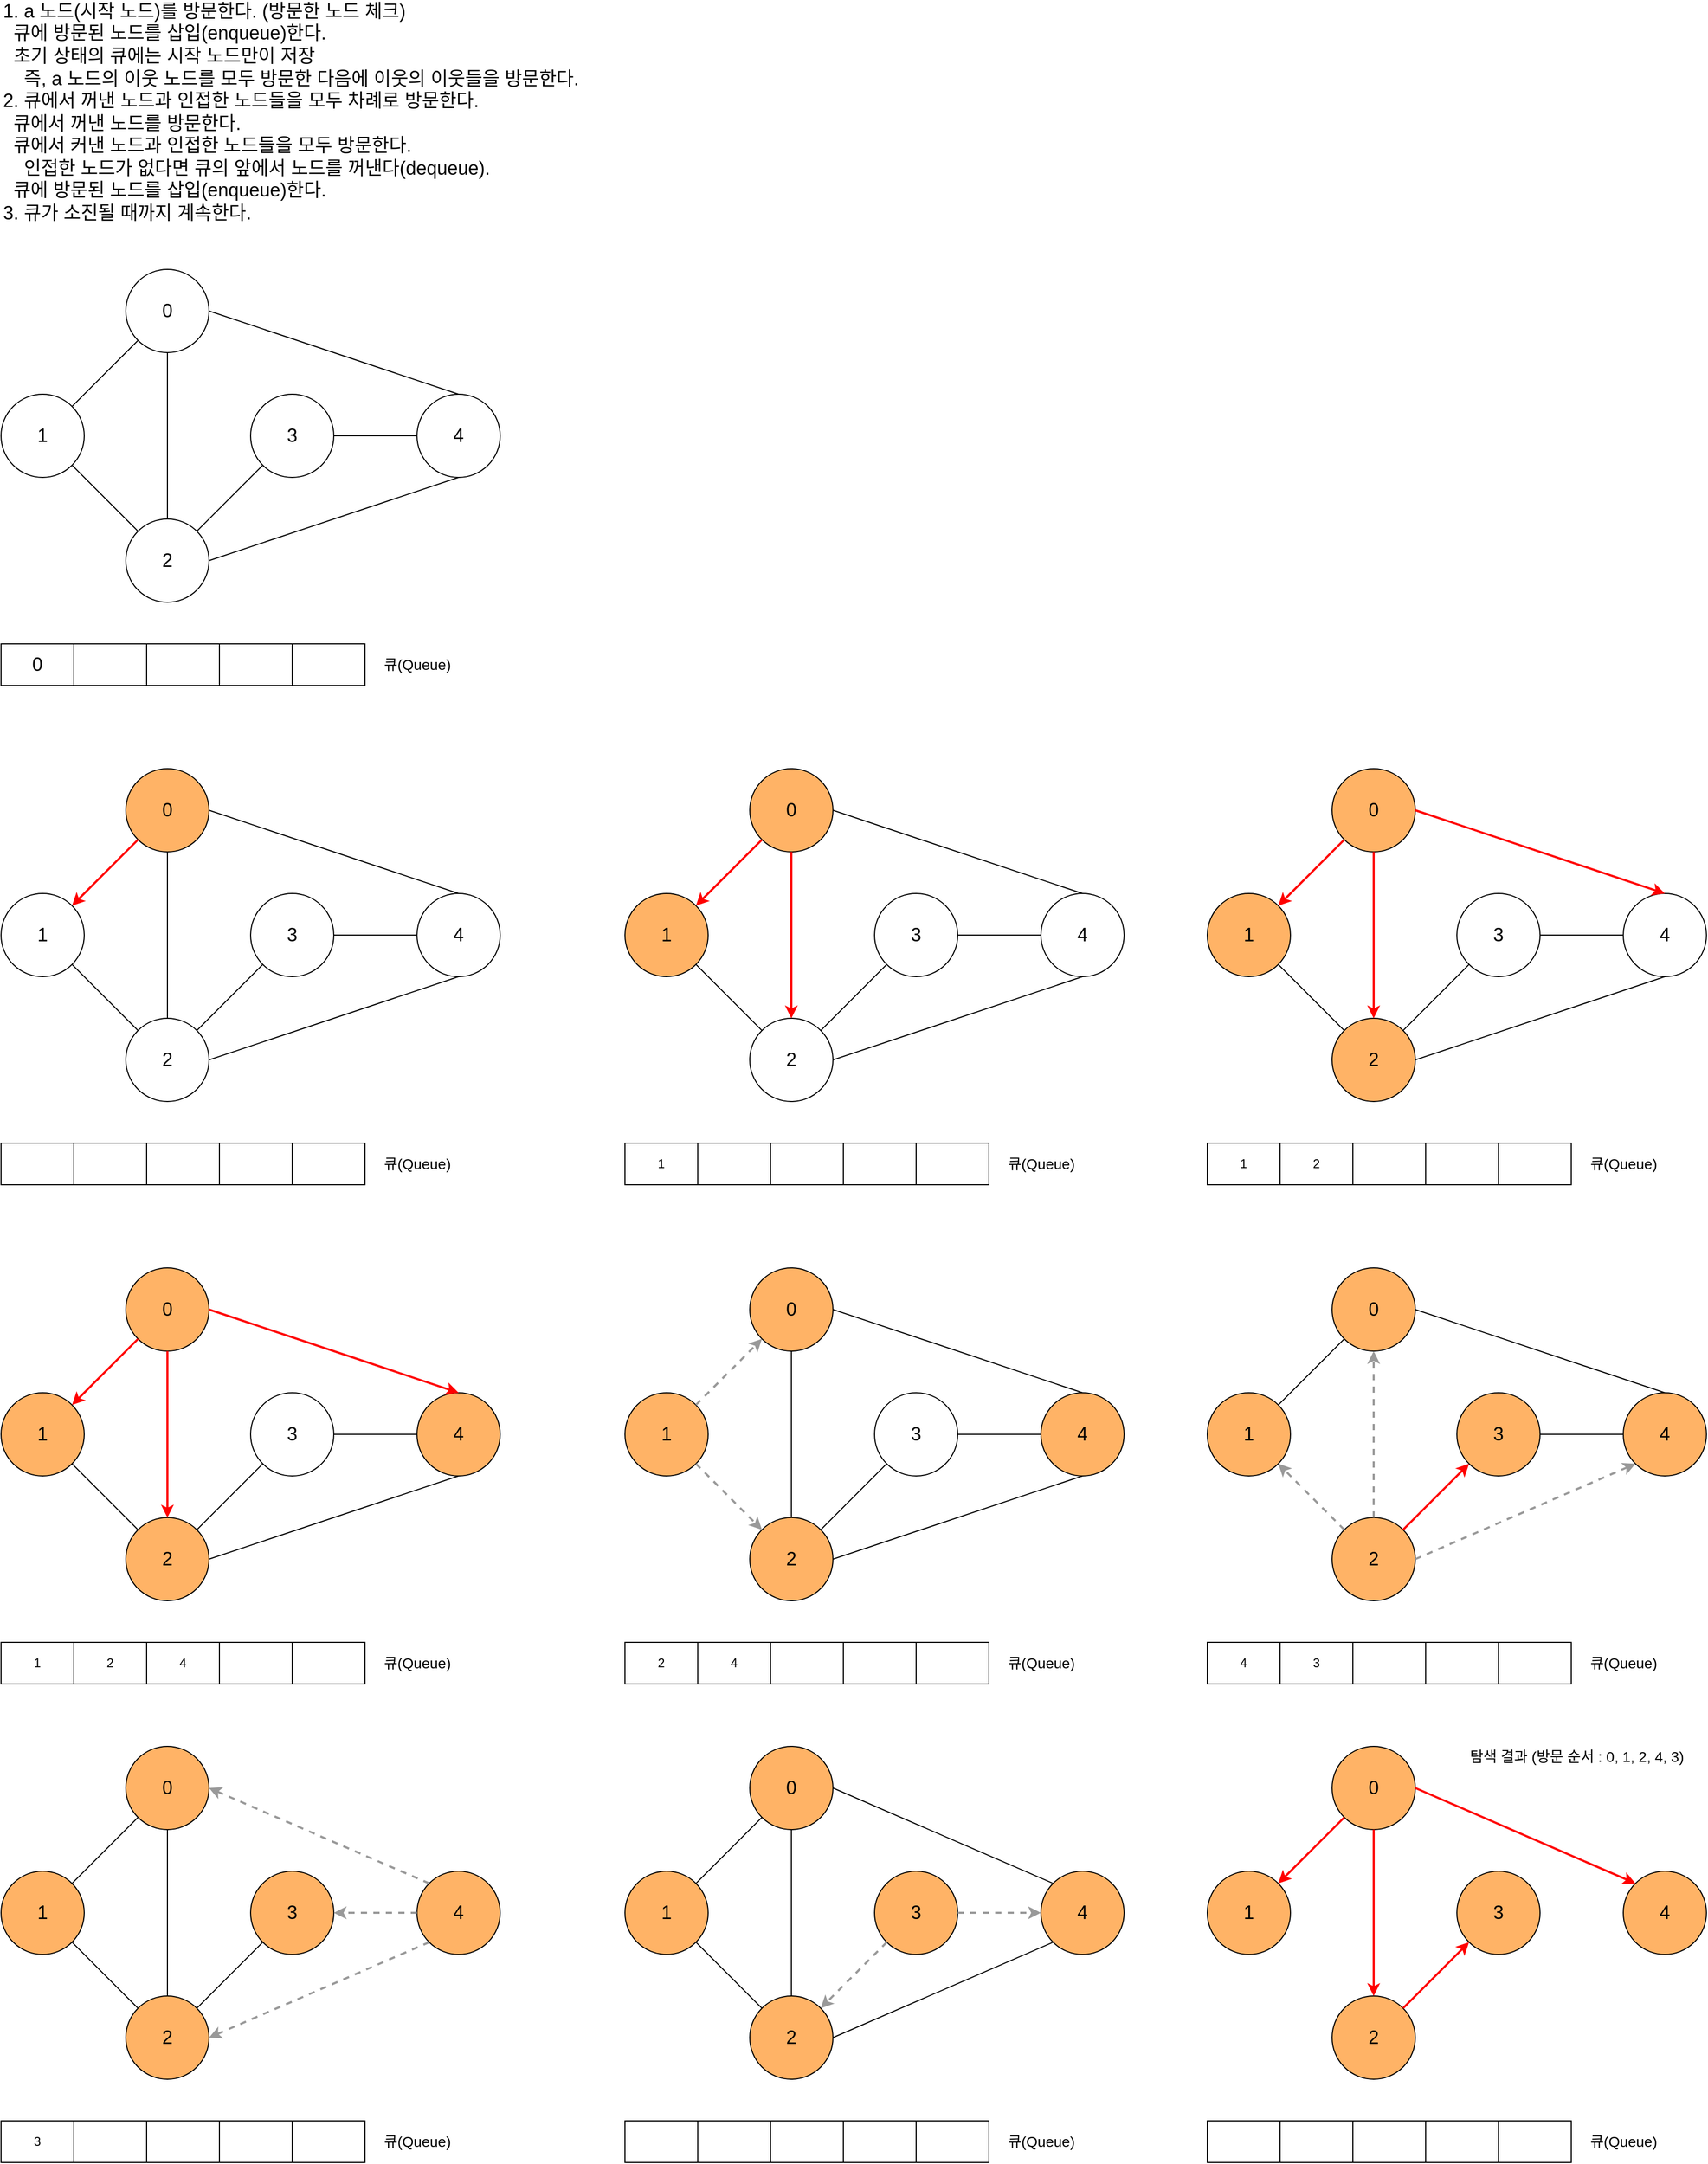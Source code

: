 <mxfile version="14.4.3" type="device"><diagram id="2rQoj_M6a8H4B2dlfiXq" name="페이지-1"><mxGraphModel dx="1422" dy="822" grid="1" gridSize="10" guides="1" tooltips="1" connect="1" arrows="1" fold="1" page="1" pageScale="1" pageWidth="827" pageHeight="1169" math="0" shadow="0"><root><mxCell id="0"/><mxCell id="1" parent="0"/><mxCell id="DdPVG7csY6r8B98PHCI--2" value="&lt;font style=&quot;font-size: 18px&quot;&gt;0&lt;/font&gt;" style="ellipse;whiteSpace=wrap;html=1;aspect=fixed;" parent="1" vertex="1"><mxGeometry x="160" y="300" width="80" height="80" as="geometry"/></mxCell><mxCell id="DdPVG7csY6r8B98PHCI--3" value="&lt;font style=&quot;font-size: 18px&quot;&gt;1&lt;/font&gt;" style="ellipse;whiteSpace=wrap;html=1;aspect=fixed;" parent="1" vertex="1"><mxGeometry x="40" y="420" width="80" height="80" as="geometry"/></mxCell><mxCell id="DdPVG7csY6r8B98PHCI--4" value="&lt;font style=&quot;font-size: 18px&quot;&gt;3&lt;/font&gt;" style="ellipse;whiteSpace=wrap;html=1;aspect=fixed;" parent="1" vertex="1"><mxGeometry x="280" y="420" width="80" height="80" as="geometry"/></mxCell><mxCell id="DdPVG7csY6r8B98PHCI--5" value="&lt;font style=&quot;font-size: 18px&quot;&gt;4&lt;/font&gt;" style="ellipse;whiteSpace=wrap;html=1;aspect=fixed;" parent="1" vertex="1"><mxGeometry x="440" y="420" width="80" height="80" as="geometry"/></mxCell><mxCell id="DdPVG7csY6r8B98PHCI--6" value="&lt;font style=&quot;font-size: 18px&quot;&gt;2&lt;/font&gt;" style="ellipse;whiteSpace=wrap;html=1;aspect=fixed;" parent="1" vertex="1"><mxGeometry x="160" y="540" width="80" height="80" as="geometry"/></mxCell><mxCell id="DdPVG7csY6r8B98PHCI--7" value="" style="endArrow=none;html=1;entryX=0.5;entryY=1;entryDx=0;entryDy=0;" parent="1" source="DdPVG7csY6r8B98PHCI--6" target="DdPVG7csY6r8B98PHCI--2" edge="1"><mxGeometry width="50" height="50" relative="1" as="geometry"><mxPoint x="370" y="640" as="sourcePoint"/><mxPoint x="420" y="590" as="targetPoint"/></mxGeometry></mxCell><mxCell id="DdPVG7csY6r8B98PHCI--8" value="" style="endArrow=none;html=1;entryX=0;entryY=1;entryDx=0;entryDy=0;exitX=1;exitY=0;exitDx=0;exitDy=0;" parent="1" source="DdPVG7csY6r8B98PHCI--3" target="DdPVG7csY6r8B98PHCI--2" edge="1"><mxGeometry width="50" height="50" relative="1" as="geometry"><mxPoint x="210" y="630" as="sourcePoint"/><mxPoint x="210" y="390" as="targetPoint"/></mxGeometry></mxCell><mxCell id="DdPVG7csY6r8B98PHCI--9" value="" style="endArrow=none;html=1;entryX=0;entryY=0;entryDx=0;entryDy=0;exitX=1;exitY=1;exitDx=0;exitDy=0;" parent="1" source="DdPVG7csY6r8B98PHCI--3" target="DdPVG7csY6r8B98PHCI--6" edge="1"><mxGeometry width="50" height="50" relative="1" as="geometry"><mxPoint x="118.284" y="481.716" as="sourcePoint"/><mxPoint x="181.716" y="378.284" as="targetPoint"/></mxGeometry></mxCell><mxCell id="DdPVG7csY6r8B98PHCI--10" value="" style="endArrow=none;html=1;entryX=0;entryY=1;entryDx=0;entryDy=0;exitX=1;exitY=0;exitDx=0;exitDy=0;" parent="1" source="DdPVG7csY6r8B98PHCI--6" target="DdPVG7csY6r8B98PHCI--4" edge="1"><mxGeometry width="50" height="50" relative="1" as="geometry"><mxPoint x="118.284" y="538.284" as="sourcePoint"/><mxPoint x="181.716" y="641.716" as="targetPoint"/></mxGeometry></mxCell><mxCell id="DdPVG7csY6r8B98PHCI--11" value="" style="endArrow=none;html=1;entryX=0.5;entryY=1;entryDx=0;entryDy=0;exitX=1;exitY=0.5;exitDx=0;exitDy=0;" parent="1" source="DdPVG7csY6r8B98PHCI--6" target="DdPVG7csY6r8B98PHCI--5" edge="1"><mxGeometry width="50" height="50" relative="1" as="geometry"><mxPoint x="238.284" y="641.716" as="sourcePoint"/><mxPoint x="301.716" y="538.284" as="targetPoint"/></mxGeometry></mxCell><mxCell id="DdPVG7csY6r8B98PHCI--12" value="" style="endArrow=none;html=1;entryX=0.5;entryY=0;entryDx=0;entryDy=0;exitX=1;exitY=0.5;exitDx=0;exitDy=0;" parent="1" source="DdPVG7csY6r8B98PHCI--2" target="DdPVG7csY6r8B98PHCI--5" edge="1"><mxGeometry width="50" height="50" relative="1" as="geometry"><mxPoint x="250" y="670" as="sourcePoint"/><mxPoint x="490" y="550" as="targetPoint"/></mxGeometry></mxCell><mxCell id="DdPVG7csY6r8B98PHCI--13" value="" style="endArrow=none;html=1;entryX=0;entryY=0.5;entryDx=0;entryDy=0;exitX=1;exitY=0.5;exitDx=0;exitDy=0;" parent="1" source="DdPVG7csY6r8B98PHCI--4" target="DdPVG7csY6r8B98PHCI--5" edge="1"><mxGeometry width="50" height="50" relative="1" as="geometry"><mxPoint x="250" y="350" as="sourcePoint"/><mxPoint x="490" y="470" as="targetPoint"/></mxGeometry></mxCell><mxCell id="DdPVG7csY6r8B98PHCI--14" value="&lt;font style=&quot;font-size: 18px&quot;&gt;0&lt;/font&gt;" style="rounded=0;whiteSpace=wrap;html=1;" parent="1" vertex="1"><mxGeometry x="40" y="660" width="70" height="40" as="geometry"/></mxCell><mxCell id="DdPVG7csY6r8B98PHCI--15" value="" style="rounded=0;whiteSpace=wrap;html=1;" parent="1" vertex="1"><mxGeometry x="110" y="660" width="70" height="40" as="geometry"/></mxCell><mxCell id="DdPVG7csY6r8B98PHCI--16" value="" style="rounded=0;whiteSpace=wrap;html=1;" parent="1" vertex="1"><mxGeometry x="180" y="660" width="70" height="40" as="geometry"/></mxCell><mxCell id="DdPVG7csY6r8B98PHCI--17" value="" style="rounded=0;whiteSpace=wrap;html=1;" parent="1" vertex="1"><mxGeometry x="250" y="660" width="70" height="40" as="geometry"/></mxCell><mxCell id="DdPVG7csY6r8B98PHCI--18" value="" style="rounded=0;whiteSpace=wrap;html=1;" parent="1" vertex="1"><mxGeometry x="320" y="660" width="70" height="40" as="geometry"/></mxCell><mxCell id="DdPVG7csY6r8B98PHCI--19" value="&lt;font style=&quot;font-size: 14px&quot;&gt;큐(Queue)&lt;/font&gt;" style="text;html=1;align=center;verticalAlign=middle;resizable=0;points=[];autosize=1;" parent="1" vertex="1"><mxGeometry x="400" y="670" width="80" height="20" as="geometry"/></mxCell><mxCell id="DdPVG7csY6r8B98PHCI--20" value="&lt;font style=&quot;font-size: 18px&quot;&gt;0&lt;/font&gt;" style="ellipse;whiteSpace=wrap;html=1;aspect=fixed;fillColor=#FFB366;" parent="1" vertex="1"><mxGeometry x="160" y="780" width="80" height="80" as="geometry"/></mxCell><mxCell id="DdPVG7csY6r8B98PHCI--21" value="&lt;font style=&quot;font-size: 18px&quot;&gt;1&lt;/font&gt;" style="ellipse;whiteSpace=wrap;html=1;aspect=fixed;" parent="1" vertex="1"><mxGeometry x="40" y="900" width="80" height="80" as="geometry"/></mxCell><mxCell id="DdPVG7csY6r8B98PHCI--22" value="&lt;font style=&quot;font-size: 18px&quot;&gt;3&lt;/font&gt;" style="ellipse;whiteSpace=wrap;html=1;aspect=fixed;" parent="1" vertex="1"><mxGeometry x="280" y="900" width="80" height="80" as="geometry"/></mxCell><mxCell id="DdPVG7csY6r8B98PHCI--23" value="&lt;font style=&quot;font-size: 18px&quot;&gt;4&lt;/font&gt;" style="ellipse;whiteSpace=wrap;html=1;aspect=fixed;" parent="1" vertex="1"><mxGeometry x="440" y="900" width="80" height="80" as="geometry"/></mxCell><mxCell id="DdPVG7csY6r8B98PHCI--24" value="&lt;font style=&quot;font-size: 18px&quot;&gt;2&lt;/font&gt;" style="ellipse;whiteSpace=wrap;html=1;aspect=fixed;" parent="1" vertex="1"><mxGeometry x="160" y="1020" width="80" height="80" as="geometry"/></mxCell><mxCell id="DdPVG7csY6r8B98PHCI--25" value="" style="endArrow=none;html=1;entryX=0.5;entryY=1;entryDx=0;entryDy=0;" parent="1" source="DdPVG7csY6r8B98PHCI--24" target="DdPVG7csY6r8B98PHCI--20" edge="1"><mxGeometry width="50" height="50" relative="1" as="geometry"><mxPoint x="370" y="1120" as="sourcePoint"/><mxPoint x="420" y="1070" as="targetPoint"/></mxGeometry></mxCell><mxCell id="DdPVG7csY6r8B98PHCI--27" value="" style="endArrow=none;html=1;entryX=0;entryY=0;entryDx=0;entryDy=0;exitX=1;exitY=1;exitDx=0;exitDy=0;" parent="1" source="DdPVG7csY6r8B98PHCI--21" target="DdPVG7csY6r8B98PHCI--24" edge="1"><mxGeometry width="50" height="50" relative="1" as="geometry"><mxPoint x="118.284" y="961.716" as="sourcePoint"/><mxPoint x="181.716" y="858.284" as="targetPoint"/></mxGeometry></mxCell><mxCell id="DdPVG7csY6r8B98PHCI--28" value="" style="endArrow=none;html=1;entryX=0;entryY=1;entryDx=0;entryDy=0;exitX=1;exitY=0;exitDx=0;exitDy=0;" parent="1" source="DdPVG7csY6r8B98PHCI--24" target="DdPVG7csY6r8B98PHCI--22" edge="1"><mxGeometry width="50" height="50" relative="1" as="geometry"><mxPoint x="118.284" y="1018.284" as="sourcePoint"/><mxPoint x="181.716" y="1121.716" as="targetPoint"/></mxGeometry></mxCell><mxCell id="DdPVG7csY6r8B98PHCI--29" value="" style="endArrow=none;html=1;entryX=0.5;entryY=1;entryDx=0;entryDy=0;exitX=1;exitY=0.5;exitDx=0;exitDy=0;" parent="1" source="DdPVG7csY6r8B98PHCI--24" target="DdPVG7csY6r8B98PHCI--23" edge="1"><mxGeometry width="50" height="50" relative="1" as="geometry"><mxPoint x="238.284" y="1121.716" as="sourcePoint"/><mxPoint x="301.716" y="1018.284" as="targetPoint"/></mxGeometry></mxCell><mxCell id="DdPVG7csY6r8B98PHCI--30" value="" style="endArrow=none;html=1;entryX=0.5;entryY=0;entryDx=0;entryDy=0;exitX=1;exitY=0.5;exitDx=0;exitDy=0;" parent="1" source="DdPVG7csY6r8B98PHCI--20" target="DdPVG7csY6r8B98PHCI--23" edge="1"><mxGeometry width="50" height="50" relative="1" as="geometry"><mxPoint x="250" y="1150" as="sourcePoint"/><mxPoint x="490" y="1030" as="targetPoint"/></mxGeometry></mxCell><mxCell id="DdPVG7csY6r8B98PHCI--31" value="" style="endArrow=none;html=1;entryX=0;entryY=0.5;entryDx=0;entryDy=0;exitX=1;exitY=0.5;exitDx=0;exitDy=0;" parent="1" source="DdPVG7csY6r8B98PHCI--22" target="DdPVG7csY6r8B98PHCI--23" edge="1"><mxGeometry width="50" height="50" relative="1" as="geometry"><mxPoint x="250" y="830" as="sourcePoint"/><mxPoint x="490" y="950" as="targetPoint"/></mxGeometry></mxCell><mxCell id="DdPVG7csY6r8B98PHCI--32" value="" style="rounded=0;whiteSpace=wrap;html=1;" parent="1" vertex="1"><mxGeometry x="40" y="1140" width="70" height="40" as="geometry"/></mxCell><mxCell id="DdPVG7csY6r8B98PHCI--33" value="" style="rounded=0;whiteSpace=wrap;html=1;" parent="1" vertex="1"><mxGeometry x="110" y="1140" width="70" height="40" as="geometry"/></mxCell><mxCell id="DdPVG7csY6r8B98PHCI--34" value="" style="rounded=0;whiteSpace=wrap;html=1;" parent="1" vertex="1"><mxGeometry x="180" y="1140" width="70" height="40" as="geometry"/></mxCell><mxCell id="DdPVG7csY6r8B98PHCI--35" value="" style="rounded=0;whiteSpace=wrap;html=1;" parent="1" vertex="1"><mxGeometry x="250" y="1140" width="70" height="40" as="geometry"/></mxCell><mxCell id="DdPVG7csY6r8B98PHCI--36" value="" style="rounded=0;whiteSpace=wrap;html=1;" parent="1" vertex="1"><mxGeometry x="320" y="1140" width="70" height="40" as="geometry"/></mxCell><mxCell id="DdPVG7csY6r8B98PHCI--37" value="&lt;font style=&quot;font-size: 14px&quot;&gt;큐(Queue)&lt;/font&gt;" style="text;html=1;align=center;verticalAlign=middle;resizable=0;points=[];autosize=1;" parent="1" vertex="1"><mxGeometry x="400" y="1150" width="80" height="20" as="geometry"/></mxCell><mxCell id="DdPVG7csY6r8B98PHCI--38" value="" style="endArrow=classic;html=1;entryX=1;entryY=0;entryDx=0;entryDy=0;exitX=0;exitY=1;exitDx=0;exitDy=0;strokeColor=#FF0000;jumpSize=6;strokeWidth=2;" parent="1" source="DdPVG7csY6r8B98PHCI--20" target="DdPVG7csY6r8B98PHCI--21" edge="1"><mxGeometry width="50" height="50" relative="1" as="geometry"><mxPoint x="370" y="1020" as="sourcePoint"/><mxPoint x="420" y="970" as="targetPoint"/></mxGeometry></mxCell><mxCell id="DdPVG7csY6r8B98PHCI--39" value="&lt;font style=&quot;font-size: 18px&quot;&gt;0&lt;/font&gt;" style="ellipse;whiteSpace=wrap;html=1;aspect=fixed;fillColor=#FFB366;" parent="1" vertex="1"><mxGeometry x="760" y="780" width="80" height="80" as="geometry"/></mxCell><mxCell id="DdPVG7csY6r8B98PHCI--40" value="&lt;font style=&quot;font-size: 18px&quot;&gt;1&lt;/font&gt;" style="ellipse;whiteSpace=wrap;html=1;aspect=fixed;fillColor=#FFB366;" parent="1" vertex="1"><mxGeometry x="640" y="900" width="80" height="80" as="geometry"/></mxCell><mxCell id="DdPVG7csY6r8B98PHCI--41" value="&lt;font style=&quot;font-size: 18px&quot;&gt;3&lt;/font&gt;" style="ellipse;whiteSpace=wrap;html=1;aspect=fixed;" parent="1" vertex="1"><mxGeometry x="880" y="900" width="80" height="80" as="geometry"/></mxCell><mxCell id="DdPVG7csY6r8B98PHCI--42" value="&lt;font style=&quot;font-size: 18px&quot;&gt;4&lt;/font&gt;" style="ellipse;whiteSpace=wrap;html=1;aspect=fixed;" parent="1" vertex="1"><mxGeometry x="1040" y="900" width="80" height="80" as="geometry"/></mxCell><mxCell id="DdPVG7csY6r8B98PHCI--43" value="&lt;font style=&quot;font-size: 18px&quot;&gt;2&lt;/font&gt;" style="ellipse;whiteSpace=wrap;html=1;aspect=fixed;" parent="1" vertex="1"><mxGeometry x="760" y="1020" width="80" height="80" as="geometry"/></mxCell><mxCell id="DdPVG7csY6r8B98PHCI--45" value="" style="endArrow=none;html=1;entryX=0;entryY=0;entryDx=0;entryDy=0;exitX=1;exitY=1;exitDx=0;exitDy=0;" parent="1" source="DdPVG7csY6r8B98PHCI--40" target="DdPVG7csY6r8B98PHCI--43" edge="1"><mxGeometry width="50" height="50" relative="1" as="geometry"><mxPoint x="718.284" y="961.716" as="sourcePoint"/><mxPoint x="781.716" y="858.284" as="targetPoint"/></mxGeometry></mxCell><mxCell id="DdPVG7csY6r8B98PHCI--46" value="" style="endArrow=none;html=1;entryX=0;entryY=1;entryDx=0;entryDy=0;exitX=1;exitY=0;exitDx=0;exitDy=0;" parent="1" source="DdPVG7csY6r8B98PHCI--43" target="DdPVG7csY6r8B98PHCI--41" edge="1"><mxGeometry width="50" height="50" relative="1" as="geometry"><mxPoint x="718.284" y="1018.284" as="sourcePoint"/><mxPoint x="781.716" y="1121.716" as="targetPoint"/></mxGeometry></mxCell><mxCell id="DdPVG7csY6r8B98PHCI--47" value="" style="endArrow=none;html=1;entryX=0.5;entryY=1;entryDx=0;entryDy=0;exitX=1;exitY=0.5;exitDx=0;exitDy=0;" parent="1" source="DdPVG7csY6r8B98PHCI--43" target="DdPVG7csY6r8B98PHCI--42" edge="1"><mxGeometry width="50" height="50" relative="1" as="geometry"><mxPoint x="838.284" y="1121.716" as="sourcePoint"/><mxPoint x="901.716" y="1018.284" as="targetPoint"/></mxGeometry></mxCell><mxCell id="DdPVG7csY6r8B98PHCI--48" value="" style="endArrow=none;html=1;entryX=0.5;entryY=0;entryDx=0;entryDy=0;exitX=1;exitY=0.5;exitDx=0;exitDy=0;" parent="1" source="DdPVG7csY6r8B98PHCI--39" target="DdPVG7csY6r8B98PHCI--42" edge="1"><mxGeometry width="50" height="50" relative="1" as="geometry"><mxPoint x="850" y="1150" as="sourcePoint"/><mxPoint x="1090" y="1030" as="targetPoint"/></mxGeometry></mxCell><mxCell id="DdPVG7csY6r8B98PHCI--49" value="" style="endArrow=none;html=1;entryX=0;entryY=0.5;entryDx=0;entryDy=0;exitX=1;exitY=0.5;exitDx=0;exitDy=0;" parent="1" source="DdPVG7csY6r8B98PHCI--41" target="DdPVG7csY6r8B98PHCI--42" edge="1"><mxGeometry width="50" height="50" relative="1" as="geometry"><mxPoint x="850" y="830" as="sourcePoint"/><mxPoint x="1090" y="950" as="targetPoint"/></mxGeometry></mxCell><mxCell id="DdPVG7csY6r8B98PHCI--50" value="1" style="rounded=0;whiteSpace=wrap;html=1;" parent="1" vertex="1"><mxGeometry x="640" y="1140" width="70" height="40" as="geometry"/></mxCell><mxCell id="DdPVG7csY6r8B98PHCI--51" value="" style="rounded=0;whiteSpace=wrap;html=1;" parent="1" vertex="1"><mxGeometry x="710" y="1140" width="70" height="40" as="geometry"/></mxCell><mxCell id="DdPVG7csY6r8B98PHCI--52" value="" style="rounded=0;whiteSpace=wrap;html=1;" parent="1" vertex="1"><mxGeometry x="780" y="1140" width="70" height="40" as="geometry"/></mxCell><mxCell id="DdPVG7csY6r8B98PHCI--53" value="" style="rounded=0;whiteSpace=wrap;html=1;" parent="1" vertex="1"><mxGeometry x="850" y="1140" width="70" height="40" as="geometry"/></mxCell><mxCell id="DdPVG7csY6r8B98PHCI--54" value="" style="rounded=0;whiteSpace=wrap;html=1;" parent="1" vertex="1"><mxGeometry x="920" y="1140" width="70" height="40" as="geometry"/></mxCell><mxCell id="DdPVG7csY6r8B98PHCI--55" value="&lt;font style=&quot;font-size: 14px&quot;&gt;큐(Queue)&lt;/font&gt;" style="text;html=1;align=center;verticalAlign=middle;resizable=0;points=[];autosize=1;" parent="1" vertex="1"><mxGeometry x="1000" y="1150" width="80" height="20" as="geometry"/></mxCell><mxCell id="DdPVG7csY6r8B98PHCI--56" value="" style="endArrow=classic;html=1;entryX=1;entryY=0;entryDx=0;entryDy=0;exitX=0;exitY=1;exitDx=0;exitDy=0;strokeColor=#FF0000;jumpSize=6;strokeWidth=2;" parent="1" source="DdPVG7csY6r8B98PHCI--39" target="DdPVG7csY6r8B98PHCI--40" edge="1"><mxGeometry width="50" height="50" relative="1" as="geometry"><mxPoint x="970" y="1020" as="sourcePoint"/><mxPoint x="1020" y="970" as="targetPoint"/></mxGeometry></mxCell><mxCell id="DdPVG7csY6r8B98PHCI--57" value="" style="endArrow=classic;html=1;exitX=0.5;exitY=1;exitDx=0;exitDy=0;strokeColor=#FF0000;jumpSize=6;strokeWidth=2;" parent="1" source="DdPVG7csY6r8B98PHCI--39" target="DdPVG7csY6r8B98PHCI--43" edge="1"><mxGeometry width="50" height="50" relative="1" as="geometry"><mxPoint x="781.716" y="858.284" as="sourcePoint"/><mxPoint x="718.284" y="921.716" as="targetPoint"/></mxGeometry></mxCell><mxCell id="DdPVG7csY6r8B98PHCI--58" value="&lt;font style=&quot;font-size: 18px&quot;&gt;0&lt;/font&gt;" style="ellipse;whiteSpace=wrap;html=1;aspect=fixed;fillColor=#FFB366;" parent="1" vertex="1"><mxGeometry x="1320" y="780" width="80" height="80" as="geometry"/></mxCell><mxCell id="DdPVG7csY6r8B98PHCI--59" value="&lt;font style=&quot;font-size: 18px&quot;&gt;1&lt;/font&gt;" style="ellipse;whiteSpace=wrap;html=1;aspect=fixed;fillColor=#FFB366;" parent="1" vertex="1"><mxGeometry x="1200" y="900" width="80" height="80" as="geometry"/></mxCell><mxCell id="DdPVG7csY6r8B98PHCI--60" value="&lt;font style=&quot;font-size: 18px&quot;&gt;3&lt;/font&gt;" style="ellipse;whiteSpace=wrap;html=1;aspect=fixed;" parent="1" vertex="1"><mxGeometry x="1440" y="900" width="80" height="80" as="geometry"/></mxCell><mxCell id="DdPVG7csY6r8B98PHCI--61" value="&lt;font style=&quot;font-size: 18px&quot;&gt;4&lt;/font&gt;" style="ellipse;whiteSpace=wrap;html=1;aspect=fixed;" parent="1" vertex="1"><mxGeometry x="1600" y="900" width="80" height="80" as="geometry"/></mxCell><mxCell id="DdPVG7csY6r8B98PHCI--62" value="&lt;font style=&quot;font-size: 18px&quot;&gt;2&lt;/font&gt;" style="ellipse;whiteSpace=wrap;html=1;aspect=fixed;fillColor=#FFB366;" parent="1" vertex="1"><mxGeometry x="1320" y="1020" width="80" height="80" as="geometry"/></mxCell><mxCell id="DdPVG7csY6r8B98PHCI--63" value="" style="endArrow=none;html=1;entryX=0;entryY=0;entryDx=0;entryDy=0;exitX=1;exitY=1;exitDx=0;exitDy=0;" parent="1" source="DdPVG7csY6r8B98PHCI--59" target="DdPVG7csY6r8B98PHCI--62" edge="1"><mxGeometry width="50" height="50" relative="1" as="geometry"><mxPoint x="1278.284" y="961.716" as="sourcePoint"/><mxPoint x="1341.716" y="858.284" as="targetPoint"/></mxGeometry></mxCell><mxCell id="DdPVG7csY6r8B98PHCI--64" value="" style="endArrow=none;html=1;entryX=0;entryY=1;entryDx=0;entryDy=0;exitX=1;exitY=0;exitDx=0;exitDy=0;" parent="1" source="DdPVG7csY6r8B98PHCI--62" target="DdPVG7csY6r8B98PHCI--60" edge="1"><mxGeometry width="50" height="50" relative="1" as="geometry"><mxPoint x="1278.284" y="1018.284" as="sourcePoint"/><mxPoint x="1341.716" y="1121.716" as="targetPoint"/></mxGeometry></mxCell><mxCell id="DdPVG7csY6r8B98PHCI--65" value="" style="endArrow=none;html=1;entryX=0.5;entryY=1;entryDx=0;entryDy=0;exitX=1;exitY=0.5;exitDx=0;exitDy=0;" parent="1" source="DdPVG7csY6r8B98PHCI--62" target="DdPVG7csY6r8B98PHCI--61" edge="1"><mxGeometry width="50" height="50" relative="1" as="geometry"><mxPoint x="1398.284" y="1121.716" as="sourcePoint"/><mxPoint x="1461.716" y="1018.284" as="targetPoint"/></mxGeometry></mxCell><mxCell id="DdPVG7csY6r8B98PHCI--67" value="" style="endArrow=none;html=1;entryX=0;entryY=0.5;entryDx=0;entryDy=0;exitX=1;exitY=0.5;exitDx=0;exitDy=0;" parent="1" source="DdPVG7csY6r8B98PHCI--60" target="DdPVG7csY6r8B98PHCI--61" edge="1"><mxGeometry width="50" height="50" relative="1" as="geometry"><mxPoint x="1410" y="830" as="sourcePoint"/><mxPoint x="1650" y="950" as="targetPoint"/></mxGeometry></mxCell><mxCell id="DdPVG7csY6r8B98PHCI--68" value="1" style="rounded=0;whiteSpace=wrap;html=1;" parent="1" vertex="1"><mxGeometry x="1200" y="1140" width="70" height="40" as="geometry"/></mxCell><mxCell id="DdPVG7csY6r8B98PHCI--69" value="2" style="rounded=0;whiteSpace=wrap;html=1;" parent="1" vertex="1"><mxGeometry x="1270" y="1140" width="70" height="40" as="geometry"/></mxCell><mxCell id="DdPVG7csY6r8B98PHCI--70" value="" style="rounded=0;whiteSpace=wrap;html=1;" parent="1" vertex="1"><mxGeometry x="1340" y="1140" width="70" height="40" as="geometry"/></mxCell><mxCell id="DdPVG7csY6r8B98PHCI--71" value="" style="rounded=0;whiteSpace=wrap;html=1;" parent="1" vertex="1"><mxGeometry x="1410" y="1140" width="70" height="40" as="geometry"/></mxCell><mxCell id="DdPVG7csY6r8B98PHCI--72" value="" style="rounded=0;whiteSpace=wrap;html=1;" parent="1" vertex="1"><mxGeometry x="1480" y="1140" width="70" height="40" as="geometry"/></mxCell><mxCell id="DdPVG7csY6r8B98PHCI--73" value="&lt;font style=&quot;font-size: 14px&quot;&gt;큐(Queue)&lt;/font&gt;" style="text;html=1;align=center;verticalAlign=middle;resizable=0;points=[];autosize=1;" parent="1" vertex="1"><mxGeometry x="1560" y="1150" width="80" height="20" as="geometry"/></mxCell><mxCell id="DdPVG7csY6r8B98PHCI--74" value="" style="endArrow=classic;html=1;entryX=1;entryY=0;entryDx=0;entryDy=0;exitX=0;exitY=1;exitDx=0;exitDy=0;strokeColor=#FF0000;jumpSize=6;strokeWidth=2;" parent="1" source="DdPVG7csY6r8B98PHCI--58" target="DdPVG7csY6r8B98PHCI--59" edge="1"><mxGeometry width="50" height="50" relative="1" as="geometry"><mxPoint x="1530" y="1020" as="sourcePoint"/><mxPoint x="1580" y="970" as="targetPoint"/></mxGeometry></mxCell><mxCell id="DdPVG7csY6r8B98PHCI--75" value="" style="endArrow=classic;html=1;exitX=0.5;exitY=1;exitDx=0;exitDy=0;strokeColor=#FF0000;jumpSize=6;strokeWidth=2;" parent="1" source="DdPVG7csY6r8B98PHCI--58" target="DdPVG7csY6r8B98PHCI--62" edge="1"><mxGeometry width="50" height="50" relative="1" as="geometry"><mxPoint x="1341.716" y="858.284" as="sourcePoint"/><mxPoint x="1278.284" y="921.716" as="targetPoint"/></mxGeometry></mxCell><mxCell id="DdPVG7csY6r8B98PHCI--76" value="" style="endArrow=classic;html=1;exitX=1;exitY=0.5;exitDx=0;exitDy=0;strokeColor=#FF0000;jumpSize=6;strokeWidth=2;entryX=0.5;entryY=0;entryDx=0;entryDy=0;" parent="1" source="DdPVG7csY6r8B98PHCI--58" target="DdPVG7csY6r8B98PHCI--61" edge="1"><mxGeometry width="50" height="50" relative="1" as="geometry"><mxPoint x="1370" y="870" as="sourcePoint"/><mxPoint x="1370" y="1030" as="targetPoint"/></mxGeometry></mxCell><mxCell id="DdPVG7csY6r8B98PHCI--77" value="&lt;font style=&quot;font-size: 18px&quot;&gt;0&lt;/font&gt;" style="ellipse;whiteSpace=wrap;html=1;aspect=fixed;fillColor=#FFB366;" parent="1" vertex="1"><mxGeometry x="160" y="1260" width="80" height="80" as="geometry"/></mxCell><mxCell id="DdPVG7csY6r8B98PHCI--78" value="&lt;font style=&quot;font-size: 18px&quot;&gt;1&lt;/font&gt;" style="ellipse;whiteSpace=wrap;html=1;aspect=fixed;fillColor=#FFB366;" parent="1" vertex="1"><mxGeometry x="40" y="1380" width="80" height="80" as="geometry"/></mxCell><mxCell id="DdPVG7csY6r8B98PHCI--79" value="&lt;font style=&quot;font-size: 18px&quot;&gt;3&lt;/font&gt;" style="ellipse;whiteSpace=wrap;html=1;aspect=fixed;" parent="1" vertex="1"><mxGeometry x="280" y="1380" width="80" height="80" as="geometry"/></mxCell><mxCell id="DdPVG7csY6r8B98PHCI--80" value="&lt;font style=&quot;font-size: 18px&quot;&gt;4&lt;/font&gt;" style="ellipse;whiteSpace=wrap;html=1;aspect=fixed;fillColor=#FFB366;" parent="1" vertex="1"><mxGeometry x="440" y="1380" width="80" height="80" as="geometry"/></mxCell><mxCell id="DdPVG7csY6r8B98PHCI--81" value="&lt;font style=&quot;font-size: 18px&quot;&gt;2&lt;/font&gt;" style="ellipse;whiteSpace=wrap;html=1;aspect=fixed;fillColor=#FFB366;" parent="1" vertex="1"><mxGeometry x="160" y="1500" width="80" height="80" as="geometry"/></mxCell><mxCell id="DdPVG7csY6r8B98PHCI--82" value="" style="endArrow=none;html=1;entryX=0;entryY=0;entryDx=0;entryDy=0;exitX=1;exitY=1;exitDx=0;exitDy=0;" parent="1" source="DdPVG7csY6r8B98PHCI--78" target="DdPVG7csY6r8B98PHCI--81" edge="1"><mxGeometry width="50" height="50" relative="1" as="geometry"><mxPoint x="118.284" y="1441.716" as="sourcePoint"/><mxPoint x="181.716" y="1338.284" as="targetPoint"/></mxGeometry></mxCell><mxCell id="DdPVG7csY6r8B98PHCI--83" value="" style="endArrow=none;html=1;entryX=0;entryY=1;entryDx=0;entryDy=0;exitX=1;exitY=0;exitDx=0;exitDy=0;" parent="1" source="DdPVG7csY6r8B98PHCI--81" target="DdPVG7csY6r8B98PHCI--79" edge="1"><mxGeometry width="50" height="50" relative="1" as="geometry"><mxPoint x="118.284" y="1498.284" as="sourcePoint"/><mxPoint x="181.716" y="1601.716" as="targetPoint"/></mxGeometry></mxCell><mxCell id="DdPVG7csY6r8B98PHCI--84" value="" style="endArrow=none;html=1;entryX=0.5;entryY=1;entryDx=0;entryDy=0;exitX=1;exitY=0.5;exitDx=0;exitDy=0;" parent="1" source="DdPVG7csY6r8B98PHCI--81" target="DdPVG7csY6r8B98PHCI--80" edge="1"><mxGeometry width="50" height="50" relative="1" as="geometry"><mxPoint x="238.284" y="1601.716" as="sourcePoint"/><mxPoint x="301.716" y="1498.284" as="targetPoint"/></mxGeometry></mxCell><mxCell id="DdPVG7csY6r8B98PHCI--85" value="" style="endArrow=none;html=1;entryX=0;entryY=0.5;entryDx=0;entryDy=0;exitX=1;exitY=0.5;exitDx=0;exitDy=0;" parent="1" source="DdPVG7csY6r8B98PHCI--79" target="DdPVG7csY6r8B98PHCI--80" edge="1"><mxGeometry width="50" height="50" relative="1" as="geometry"><mxPoint x="250" y="1310" as="sourcePoint"/><mxPoint x="490" y="1430" as="targetPoint"/></mxGeometry></mxCell><mxCell id="DdPVG7csY6r8B98PHCI--86" value="1" style="rounded=0;whiteSpace=wrap;html=1;" parent="1" vertex="1"><mxGeometry x="40" y="1620" width="70" height="40" as="geometry"/></mxCell><mxCell id="DdPVG7csY6r8B98PHCI--87" value="2" style="rounded=0;whiteSpace=wrap;html=1;" parent="1" vertex="1"><mxGeometry x="110" y="1620" width="70" height="40" as="geometry"/></mxCell><mxCell id="DdPVG7csY6r8B98PHCI--88" value="4" style="rounded=0;whiteSpace=wrap;html=1;" parent="1" vertex="1"><mxGeometry x="180" y="1620" width="70" height="40" as="geometry"/></mxCell><mxCell id="DdPVG7csY6r8B98PHCI--89" value="" style="rounded=0;whiteSpace=wrap;html=1;" parent="1" vertex="1"><mxGeometry x="250" y="1620" width="70" height="40" as="geometry"/></mxCell><mxCell id="DdPVG7csY6r8B98PHCI--90" value="" style="rounded=0;whiteSpace=wrap;html=1;" parent="1" vertex="1"><mxGeometry x="320" y="1620" width="70" height="40" as="geometry"/></mxCell><mxCell id="DdPVG7csY6r8B98PHCI--91" value="&lt;font style=&quot;font-size: 14px&quot;&gt;큐(Queue)&lt;/font&gt;" style="text;html=1;align=center;verticalAlign=middle;resizable=0;points=[];autosize=1;" parent="1" vertex="1"><mxGeometry x="400" y="1630" width="80" height="20" as="geometry"/></mxCell><mxCell id="DdPVG7csY6r8B98PHCI--92" value="" style="endArrow=classic;html=1;entryX=1;entryY=0;entryDx=0;entryDy=0;exitX=0;exitY=1;exitDx=0;exitDy=0;strokeColor=#FF0000;jumpSize=6;strokeWidth=2;" parent="1" source="DdPVG7csY6r8B98PHCI--77" target="DdPVG7csY6r8B98PHCI--78" edge="1"><mxGeometry width="50" height="50" relative="1" as="geometry"><mxPoint x="370" y="1500" as="sourcePoint"/><mxPoint x="420" y="1450" as="targetPoint"/></mxGeometry></mxCell><mxCell id="DdPVG7csY6r8B98PHCI--93" value="" style="endArrow=classic;html=1;exitX=0.5;exitY=1;exitDx=0;exitDy=0;strokeColor=#FF0000;jumpSize=6;strokeWidth=2;" parent="1" source="DdPVG7csY6r8B98PHCI--77" target="DdPVG7csY6r8B98PHCI--81" edge="1"><mxGeometry width="50" height="50" relative="1" as="geometry"><mxPoint x="181.716" y="1338.284" as="sourcePoint"/><mxPoint x="118.284" y="1401.716" as="targetPoint"/></mxGeometry></mxCell><mxCell id="DdPVG7csY6r8B98PHCI--94" value="" style="endArrow=classic;html=1;exitX=1;exitY=0.5;exitDx=0;exitDy=0;strokeColor=#FF0000;jumpSize=6;strokeWidth=2;entryX=0.5;entryY=0;entryDx=0;entryDy=0;" parent="1" source="DdPVG7csY6r8B98PHCI--77" target="DdPVG7csY6r8B98PHCI--80" edge="1"><mxGeometry width="50" height="50" relative="1" as="geometry"><mxPoint x="210" y="1350" as="sourcePoint"/><mxPoint x="210" y="1510" as="targetPoint"/></mxGeometry></mxCell><mxCell id="DdPVG7csY6r8B98PHCI--95" value="&lt;div style=&quot;font-size: 18px&quot;&gt;&lt;font style=&quot;font-size: 18px&quot;&gt;1. a 노드(시작 노드)를 방문한다. (방문한 노드 체크)&lt;/font&gt;&lt;/div&gt;&lt;div style=&quot;font-size: 18px&quot;&gt;&lt;font style=&quot;font-size: 18px&quot;&gt;&amp;nbsp; 큐에 방문된 노드를 삽입(enqueue)한다.&lt;/font&gt;&lt;/div&gt;&lt;div style=&quot;font-size: 18px&quot;&gt;&lt;font style=&quot;font-size: 18px&quot;&gt;&amp;nbsp; 초기 상태의 큐에는 시작 노드만이 저장&lt;/font&gt;&lt;/div&gt;&lt;div style=&quot;font-size: 18px&quot;&gt;&lt;font style=&quot;font-size: 18px&quot;&gt;&amp;nbsp; &amp;nbsp; 즉, a 노드의 이웃 노드를 모두 방문한 다음에 이웃의 이웃들을 방문한다.&lt;/font&gt;&lt;/div&gt;&lt;div style=&quot;font-size: 18px&quot;&gt;&lt;font style=&quot;font-size: 18px&quot;&gt;2. 큐에서 꺼낸 노드과 인접한 노드들을 모두 차례로 방문한다.&lt;/font&gt;&lt;/div&gt;&lt;div style=&quot;font-size: 18px&quot;&gt;&lt;font style=&quot;font-size: 18px&quot;&gt;&amp;nbsp; 큐에서 꺼낸 노드를 방문한다.&lt;/font&gt;&lt;/div&gt;&lt;div style=&quot;font-size: 18px&quot;&gt;&lt;font style=&quot;font-size: 18px&quot;&gt;&amp;nbsp; 큐에서 커낸 노드과 인접한 노드들을 모두 방문한다.&lt;/font&gt;&lt;/div&gt;&lt;div style=&quot;font-size: 18px&quot;&gt;&lt;font style=&quot;font-size: 18px&quot;&gt;&amp;nbsp; &amp;nbsp; 인접한 노드가 없다면 큐의 앞에서 노드를 꺼낸다(dequeue).&lt;/font&gt;&lt;/div&gt;&lt;div style=&quot;font-size: 18px&quot;&gt;&lt;font style=&quot;font-size: 18px&quot;&gt;&amp;nbsp; 큐에 방문된 노드를 삽입(enqueue)한다.&lt;/font&gt;&lt;/div&gt;&lt;div style=&quot;font-size: 18px&quot;&gt;&lt;font style=&quot;font-size: 18px&quot;&gt;3. 큐가 소진될 때까지 계속한다.&lt;/font&gt;&lt;/div&gt;&lt;div style=&quot;font-size: 18px&quot;&gt;&lt;br&gt;&lt;/div&gt;" style="text;html=1;align=left;verticalAlign=middle;resizable=0;points=[];autosize=1;" parent="1" vertex="1"><mxGeometry x="40" y="80" width="610" height="160" as="geometry"/></mxCell><mxCell id="DdPVG7csY6r8B98PHCI--114" value="&lt;font style=&quot;font-size: 18px&quot;&gt;0&lt;/font&gt;" style="ellipse;whiteSpace=wrap;html=1;aspect=fixed;fillColor=#FFB366;" parent="1" vertex="1"><mxGeometry x="760" y="1260" width="80" height="80" as="geometry"/></mxCell><mxCell id="DdPVG7csY6r8B98PHCI--115" value="&lt;font style=&quot;font-size: 18px&quot;&gt;1&lt;/font&gt;" style="ellipse;whiteSpace=wrap;html=1;aspect=fixed;fillColor=#FFB366;" parent="1" vertex="1"><mxGeometry x="640" y="1380" width="80" height="80" as="geometry"/></mxCell><mxCell id="DdPVG7csY6r8B98PHCI--116" value="&lt;font style=&quot;font-size: 18px&quot;&gt;3&lt;/font&gt;" style="ellipse;whiteSpace=wrap;html=1;aspect=fixed;" parent="1" vertex="1"><mxGeometry x="880" y="1380" width="80" height="80" as="geometry"/></mxCell><mxCell id="DdPVG7csY6r8B98PHCI--117" value="&lt;font style=&quot;font-size: 18px&quot;&gt;4&lt;/font&gt;" style="ellipse;whiteSpace=wrap;html=1;aspect=fixed;fillColor=#FFB366;" parent="1" vertex="1"><mxGeometry x="1040" y="1380" width="80" height="80" as="geometry"/></mxCell><mxCell id="DdPVG7csY6r8B98PHCI--118" value="&lt;font style=&quot;font-size: 18px&quot;&gt;2&lt;/font&gt;" style="ellipse;whiteSpace=wrap;html=1;aspect=fixed;fillColor=#FFB366;" parent="1" vertex="1"><mxGeometry x="760" y="1500" width="80" height="80" as="geometry"/></mxCell><mxCell id="DdPVG7csY6r8B98PHCI--119" value="" style="endArrow=none;html=1;entryX=0.5;entryY=1;entryDx=0;entryDy=0;" parent="1" source="DdPVG7csY6r8B98PHCI--118" target="DdPVG7csY6r8B98PHCI--114" edge="1"><mxGeometry width="50" height="50" relative="1" as="geometry"><mxPoint x="970" y="1600" as="sourcePoint"/><mxPoint x="1020" y="1550" as="targetPoint"/></mxGeometry></mxCell><mxCell id="DdPVG7csY6r8B98PHCI--122" value="" style="endArrow=none;html=1;entryX=0;entryY=1;entryDx=0;entryDy=0;exitX=1;exitY=0;exitDx=0;exitDy=0;" parent="1" source="DdPVG7csY6r8B98PHCI--118" target="DdPVG7csY6r8B98PHCI--116" edge="1"><mxGeometry width="50" height="50" relative="1" as="geometry"><mxPoint x="718.284" y="1498.284" as="sourcePoint"/><mxPoint x="781.716" y="1601.716" as="targetPoint"/></mxGeometry></mxCell><mxCell id="DdPVG7csY6r8B98PHCI--123" value="" style="endArrow=none;html=1;entryX=0.5;entryY=1;entryDx=0;entryDy=0;exitX=1;exitY=0.5;exitDx=0;exitDy=0;" parent="1" source="DdPVG7csY6r8B98PHCI--118" target="DdPVG7csY6r8B98PHCI--117" edge="1"><mxGeometry width="50" height="50" relative="1" as="geometry"><mxPoint x="838.284" y="1601.716" as="sourcePoint"/><mxPoint x="901.716" y="1498.284" as="targetPoint"/></mxGeometry></mxCell><mxCell id="DdPVG7csY6r8B98PHCI--124" value="" style="endArrow=none;html=1;entryX=0.5;entryY=0;entryDx=0;entryDy=0;exitX=1;exitY=0.5;exitDx=0;exitDy=0;" parent="1" source="DdPVG7csY6r8B98PHCI--114" target="DdPVG7csY6r8B98PHCI--117" edge="1"><mxGeometry width="50" height="50" relative="1" as="geometry"><mxPoint x="850" y="1630" as="sourcePoint"/><mxPoint x="1090" y="1510" as="targetPoint"/></mxGeometry></mxCell><mxCell id="DdPVG7csY6r8B98PHCI--125" value="" style="endArrow=none;html=1;entryX=0;entryY=0.5;entryDx=0;entryDy=0;exitX=1;exitY=0.5;exitDx=0;exitDy=0;" parent="1" source="DdPVG7csY6r8B98PHCI--116" target="DdPVG7csY6r8B98PHCI--117" edge="1"><mxGeometry width="50" height="50" relative="1" as="geometry"><mxPoint x="850" y="1310" as="sourcePoint"/><mxPoint x="1090" y="1430" as="targetPoint"/></mxGeometry></mxCell><mxCell id="DdPVG7csY6r8B98PHCI--126" value="&lt;font style=&quot;font-size: 12px&quot;&gt;2&lt;/font&gt;" style="rounded=0;whiteSpace=wrap;html=1;" parent="1" vertex="1"><mxGeometry x="640" y="1620" width="70" height="40" as="geometry"/></mxCell><mxCell id="DdPVG7csY6r8B98PHCI--127" value="&lt;font style=&quot;font-size: 12px&quot;&gt;4&lt;/font&gt;" style="rounded=0;whiteSpace=wrap;html=1;" parent="1" vertex="1"><mxGeometry x="710" y="1620" width="70" height="40" as="geometry"/></mxCell><mxCell id="DdPVG7csY6r8B98PHCI--128" value="" style="rounded=0;whiteSpace=wrap;html=1;" parent="1" vertex="1"><mxGeometry x="780" y="1620" width="70" height="40" as="geometry"/></mxCell><mxCell id="DdPVG7csY6r8B98PHCI--129" value="" style="rounded=0;whiteSpace=wrap;html=1;" parent="1" vertex="1"><mxGeometry x="850" y="1620" width="70" height="40" as="geometry"/></mxCell><mxCell id="DdPVG7csY6r8B98PHCI--130" value="" style="rounded=0;whiteSpace=wrap;html=1;" parent="1" vertex="1"><mxGeometry x="920" y="1620" width="70" height="40" as="geometry"/></mxCell><mxCell id="DdPVG7csY6r8B98PHCI--131" value="&lt;font style=&quot;font-size: 14px&quot;&gt;큐(Queue)&lt;/font&gt;" style="text;html=1;align=center;verticalAlign=middle;resizable=0;points=[];autosize=1;" parent="1" vertex="1"><mxGeometry x="1000" y="1630" width="80" height="20" as="geometry"/></mxCell><mxCell id="DdPVG7csY6r8B98PHCI--132" value="" style="endArrow=classic;html=1;strokeWidth=2;strokeColor=#999999;dashed=1;entryX=0;entryY=1;entryDx=0;entryDy=0;exitX=1;exitY=0;exitDx=0;exitDy=0;" parent="1" source="DdPVG7csY6r8B98PHCI--115" target="DdPVG7csY6r8B98PHCI--114" edge="1"><mxGeometry width="50" height="50" relative="1" as="geometry"><mxPoint x="870" y="1410" as="sourcePoint"/><mxPoint x="920" y="1360" as="targetPoint"/></mxGeometry></mxCell><mxCell id="DdPVG7csY6r8B98PHCI--133" value="" style="endArrow=classic;html=1;strokeWidth=2;strokeColor=#999999;dashed=1;entryX=0;entryY=0;entryDx=0;entryDy=0;exitX=1;exitY=1;exitDx=0;exitDy=0;" parent="1" source="DdPVG7csY6r8B98PHCI--115" target="DdPVG7csY6r8B98PHCI--118" edge="1"><mxGeometry width="50" height="50" relative="1" as="geometry"><mxPoint x="718.284" y="1401.716" as="sourcePoint"/><mxPoint x="781.716" y="1338.284" as="targetPoint"/></mxGeometry></mxCell><mxCell id="FHykerXp5dxoxasho-RY-1" value="&lt;font style=&quot;font-size: 18px&quot;&gt;0&lt;/font&gt;" style="ellipse;whiteSpace=wrap;html=1;aspect=fixed;fillColor=#FFB366;" vertex="1" parent="1"><mxGeometry x="1320" y="1260" width="80" height="80" as="geometry"/></mxCell><mxCell id="FHykerXp5dxoxasho-RY-2" value="&lt;font style=&quot;font-size: 18px&quot;&gt;1&lt;/font&gt;" style="ellipse;whiteSpace=wrap;html=1;aspect=fixed;fillColor=#FFB366;" vertex="1" parent="1"><mxGeometry x="1200" y="1380" width="80" height="80" as="geometry"/></mxCell><mxCell id="FHykerXp5dxoxasho-RY-3" value="&lt;font style=&quot;font-size: 18px&quot;&gt;3&lt;/font&gt;" style="ellipse;whiteSpace=wrap;html=1;aspect=fixed;fillColor=#FFB366;" vertex="1" parent="1"><mxGeometry x="1440" y="1380" width="80" height="80" as="geometry"/></mxCell><mxCell id="FHykerXp5dxoxasho-RY-4" value="&lt;font style=&quot;font-size: 18px&quot;&gt;4&lt;/font&gt;" style="ellipse;whiteSpace=wrap;html=1;aspect=fixed;fillColor=#FFB366;" vertex="1" parent="1"><mxGeometry x="1600" y="1380" width="80" height="80" as="geometry"/></mxCell><mxCell id="FHykerXp5dxoxasho-RY-5" value="&lt;font style=&quot;font-size: 18px&quot;&gt;2&lt;/font&gt;" style="ellipse;whiteSpace=wrap;html=1;aspect=fixed;fillColor=#FFB366;" vertex="1" parent="1"><mxGeometry x="1320" y="1500" width="80" height="80" as="geometry"/></mxCell><mxCell id="FHykerXp5dxoxasho-RY-9" value="" style="endArrow=none;html=1;entryX=0.5;entryY=0;entryDx=0;entryDy=0;exitX=1;exitY=0.5;exitDx=0;exitDy=0;" edge="1" source="FHykerXp5dxoxasho-RY-1" target="FHykerXp5dxoxasho-RY-4" parent="1"><mxGeometry width="50" height="50" relative="1" as="geometry"><mxPoint x="1410" y="1630" as="sourcePoint"/><mxPoint x="1650" y="1510" as="targetPoint"/></mxGeometry></mxCell><mxCell id="FHykerXp5dxoxasho-RY-10" value="" style="endArrow=none;html=1;entryX=0;entryY=0.5;entryDx=0;entryDy=0;exitX=1;exitY=0.5;exitDx=0;exitDy=0;" edge="1" source="FHykerXp5dxoxasho-RY-3" target="FHykerXp5dxoxasho-RY-4" parent="1"><mxGeometry width="50" height="50" relative="1" as="geometry"><mxPoint x="1410" y="1310" as="sourcePoint"/><mxPoint x="1650" y="1430" as="targetPoint"/></mxGeometry></mxCell><mxCell id="FHykerXp5dxoxasho-RY-11" value="&lt;font style=&quot;font-size: 12px&quot;&gt;4&lt;/font&gt;" style="rounded=0;whiteSpace=wrap;html=1;" vertex="1" parent="1"><mxGeometry x="1200" y="1620" width="70" height="40" as="geometry"/></mxCell><mxCell id="FHykerXp5dxoxasho-RY-12" value="&lt;font style=&quot;font-size: 12px&quot;&gt;3&lt;/font&gt;" style="rounded=0;whiteSpace=wrap;html=1;" vertex="1" parent="1"><mxGeometry x="1270" y="1620" width="70" height="40" as="geometry"/></mxCell><mxCell id="FHykerXp5dxoxasho-RY-13" value="" style="rounded=0;whiteSpace=wrap;html=1;" vertex="1" parent="1"><mxGeometry x="1340" y="1620" width="70" height="40" as="geometry"/></mxCell><mxCell id="FHykerXp5dxoxasho-RY-14" value="" style="rounded=0;whiteSpace=wrap;html=1;" vertex="1" parent="1"><mxGeometry x="1410" y="1620" width="70" height="40" as="geometry"/></mxCell><mxCell id="FHykerXp5dxoxasho-RY-15" value="" style="rounded=0;whiteSpace=wrap;html=1;" vertex="1" parent="1"><mxGeometry x="1480" y="1620" width="70" height="40" as="geometry"/></mxCell><mxCell id="FHykerXp5dxoxasho-RY-16" value="&lt;font style=&quot;font-size: 14px&quot;&gt;큐(Queue)&lt;/font&gt;" style="text;html=1;align=center;verticalAlign=middle;resizable=0;points=[];autosize=1;" vertex="1" parent="1"><mxGeometry x="1560" y="1630" width="80" height="20" as="geometry"/></mxCell><mxCell id="FHykerXp5dxoxasho-RY-17" value="" style="endArrow=classic;html=1;strokeWidth=2;strokeColor=#999999;dashed=1;entryX=0.5;entryY=1;entryDx=0;entryDy=0;exitX=0.5;exitY=0;exitDx=0;exitDy=0;" edge="1" source="FHykerXp5dxoxasho-RY-5" target="FHykerXp5dxoxasho-RY-1" parent="1"><mxGeometry width="50" height="50" relative="1" as="geometry"><mxPoint x="1430" y="1410" as="sourcePoint"/><mxPoint x="1480" y="1360" as="targetPoint"/></mxGeometry></mxCell><mxCell id="FHykerXp5dxoxasho-RY-18" value="" style="endArrow=classic;html=1;strokeWidth=2;strokeColor=#999999;dashed=1;entryX=1;entryY=1;entryDx=0;entryDy=0;exitX=0;exitY=0;exitDx=0;exitDy=0;" edge="1" source="FHykerXp5dxoxasho-RY-5" target="FHykerXp5dxoxasho-RY-2" parent="1"><mxGeometry width="50" height="50" relative="1" as="geometry"><mxPoint x="1250" y="1520" as="sourcePoint"/><mxPoint x="1341.716" y="1338.284" as="targetPoint"/></mxGeometry></mxCell><mxCell id="FHykerXp5dxoxasho-RY-19" value="" style="endArrow=none;html=1;exitX=0;exitY=1;exitDx=0;exitDy=0;" edge="1" parent="1" source="FHykerXp5dxoxasho-RY-1" target="FHykerXp5dxoxasho-RY-2"><mxGeometry width="50" height="50" relative="1" as="geometry"><mxPoint x="1410" y="1310" as="sourcePoint"/><mxPoint x="1650" y="1390" as="targetPoint"/></mxGeometry></mxCell><mxCell id="FHykerXp5dxoxasho-RY-20" value="" style="endArrow=classic;html=1;exitX=1;exitY=0;exitDx=0;exitDy=0;strokeColor=#FF0000;jumpSize=6;strokeWidth=2;entryX=0;entryY=1;entryDx=0;entryDy=0;" edge="1" parent="1" source="FHykerXp5dxoxasho-RY-5" target="FHykerXp5dxoxasho-RY-3"><mxGeometry width="50" height="50" relative="1" as="geometry"><mxPoint x="1370" y="870" as="sourcePoint"/><mxPoint x="1370" y="1030" as="targetPoint"/></mxGeometry></mxCell><mxCell id="FHykerXp5dxoxasho-RY-21" value="" style="endArrow=classic;html=1;strokeWidth=2;strokeColor=#999999;dashed=1;entryX=0;entryY=1;entryDx=0;entryDy=0;exitX=1;exitY=0.5;exitDx=0;exitDy=0;" edge="1" parent="1" source="FHykerXp5dxoxasho-RY-5" target="FHykerXp5dxoxasho-RY-4"><mxGeometry width="50" height="50" relative="1" as="geometry"><mxPoint x="1370" y="1510" as="sourcePoint"/><mxPoint x="1370" y="1350" as="targetPoint"/></mxGeometry></mxCell><mxCell id="FHykerXp5dxoxasho-RY-22" value="&lt;font style=&quot;font-size: 18px&quot;&gt;0&lt;/font&gt;" style="ellipse;whiteSpace=wrap;html=1;aspect=fixed;fillColor=#FFB366;" vertex="1" parent="1"><mxGeometry x="160" y="1720" width="80" height="80" as="geometry"/></mxCell><mxCell id="FHykerXp5dxoxasho-RY-23" value="&lt;font style=&quot;font-size: 18px&quot;&gt;1&lt;/font&gt;" style="ellipse;whiteSpace=wrap;html=1;aspect=fixed;fillColor=#FFB366;" vertex="1" parent="1"><mxGeometry x="40" y="1840" width="80" height="80" as="geometry"/></mxCell><mxCell id="FHykerXp5dxoxasho-RY-24" value="&lt;font style=&quot;font-size: 18px&quot;&gt;3&lt;/font&gt;" style="ellipse;whiteSpace=wrap;html=1;aspect=fixed;fillColor=#FFB366;" vertex="1" parent="1"><mxGeometry x="280" y="1840" width="80" height="80" as="geometry"/></mxCell><mxCell id="FHykerXp5dxoxasho-RY-25" value="&lt;font style=&quot;font-size: 18px&quot;&gt;4&lt;/font&gt;" style="ellipse;whiteSpace=wrap;html=1;aspect=fixed;fillColor=#FFB366;" vertex="1" parent="1"><mxGeometry x="440" y="1840" width="80" height="80" as="geometry"/></mxCell><mxCell id="FHykerXp5dxoxasho-RY-26" value="&lt;font style=&quot;font-size: 18px&quot;&gt;2&lt;/font&gt;" style="ellipse;whiteSpace=wrap;html=1;aspect=fixed;fillColor=#FFB366;" vertex="1" parent="1"><mxGeometry x="160" y="1960" width="80" height="80" as="geometry"/></mxCell><mxCell id="FHykerXp5dxoxasho-RY-29" value="3" style="rounded=0;whiteSpace=wrap;html=1;" vertex="1" parent="1"><mxGeometry x="40" y="2080" width="70" height="40" as="geometry"/></mxCell><mxCell id="FHykerXp5dxoxasho-RY-30" value="" style="rounded=0;whiteSpace=wrap;html=1;" vertex="1" parent="1"><mxGeometry x="110" y="2080" width="70" height="40" as="geometry"/></mxCell><mxCell id="FHykerXp5dxoxasho-RY-31" value="" style="rounded=0;whiteSpace=wrap;html=1;" vertex="1" parent="1"><mxGeometry x="180" y="2080" width="70" height="40" as="geometry"/></mxCell><mxCell id="FHykerXp5dxoxasho-RY-32" value="" style="rounded=0;whiteSpace=wrap;html=1;" vertex="1" parent="1"><mxGeometry x="250" y="2080" width="70" height="40" as="geometry"/></mxCell><mxCell id="FHykerXp5dxoxasho-RY-33" value="" style="rounded=0;whiteSpace=wrap;html=1;" vertex="1" parent="1"><mxGeometry x="320" y="2080" width="70" height="40" as="geometry"/></mxCell><mxCell id="FHykerXp5dxoxasho-RY-34" value="&lt;font style=&quot;font-size: 14px&quot;&gt;큐(Queue)&lt;/font&gt;" style="text;html=1;align=center;verticalAlign=middle;resizable=0;points=[];autosize=1;" vertex="1" parent="1"><mxGeometry x="400" y="2090" width="80" height="20" as="geometry"/></mxCell><mxCell id="FHykerXp5dxoxasho-RY-37" value="" style="endArrow=none;html=1;exitX=0;exitY=1;exitDx=0;exitDy=0;" edge="1" source="FHykerXp5dxoxasho-RY-22" target="FHykerXp5dxoxasho-RY-23" parent="1"><mxGeometry width="50" height="50" relative="1" as="geometry"><mxPoint x="250" y="1770" as="sourcePoint"/><mxPoint x="490" y="1850" as="targetPoint"/></mxGeometry></mxCell><mxCell id="FHykerXp5dxoxasho-RY-39" value="" style="endArrow=classic;html=1;strokeWidth=2;strokeColor=#999999;dashed=1;exitX=0;exitY=1;exitDx=0;exitDy=0;entryX=1;entryY=0.5;entryDx=0;entryDy=0;" edge="1" source="FHykerXp5dxoxasho-RY-25" target="FHykerXp5dxoxasho-RY-26" parent="1"><mxGeometry width="50" height="50" relative="1" as="geometry"><mxPoint x="210" y="1970" as="sourcePoint"/><mxPoint x="430" y="2000" as="targetPoint"/></mxGeometry></mxCell><mxCell id="FHykerXp5dxoxasho-RY-40" value="" style="endArrow=none;html=1;exitX=0.5;exitY=1;exitDx=0;exitDy=0;entryX=0.5;entryY=0;entryDx=0;entryDy=0;" edge="1" parent="1" source="FHykerXp5dxoxasho-RY-22" target="FHykerXp5dxoxasho-RY-26"><mxGeometry width="50" height="50" relative="1" as="geometry"><mxPoint x="181.716" y="1798.284" as="sourcePoint"/><mxPoint x="118.284" y="1861.716" as="targetPoint"/></mxGeometry></mxCell><mxCell id="FHykerXp5dxoxasho-RY-41" value="" style="endArrow=none;html=1;exitX=0;exitY=0;exitDx=0;exitDy=0;entryX=1;entryY=1;entryDx=0;entryDy=0;" edge="1" parent="1" source="FHykerXp5dxoxasho-RY-26" target="FHykerXp5dxoxasho-RY-23"><mxGeometry width="50" height="50" relative="1" as="geometry"><mxPoint x="181.716" y="1798.284" as="sourcePoint"/><mxPoint x="118.284" y="1861.716" as="targetPoint"/></mxGeometry></mxCell><mxCell id="FHykerXp5dxoxasho-RY-42" value="" style="endArrow=none;html=1;exitX=0;exitY=1;exitDx=0;exitDy=0;entryX=1;entryY=0;entryDx=0;entryDy=0;" edge="1" parent="1" source="FHykerXp5dxoxasho-RY-24" target="FHykerXp5dxoxasho-RY-26"><mxGeometry width="50" height="50" relative="1" as="geometry"><mxPoint x="210" y="1810" as="sourcePoint"/><mxPoint x="210" y="1970" as="targetPoint"/></mxGeometry></mxCell><mxCell id="FHykerXp5dxoxasho-RY-43" value="" style="endArrow=classic;html=1;strokeWidth=2;strokeColor=#999999;dashed=1;entryX=1;entryY=0.5;entryDx=0;entryDy=0;exitX=0;exitY=0;exitDx=0;exitDy=0;" edge="1" parent="1" source="FHykerXp5dxoxasho-RY-25" target="FHykerXp5dxoxasho-RY-22"><mxGeometry width="50" height="50" relative="1" as="geometry"><mxPoint x="250" y="2010" as="sourcePoint"/><mxPoint x="461.716" y="1918.284" as="targetPoint"/></mxGeometry></mxCell><mxCell id="FHykerXp5dxoxasho-RY-44" value="" style="endArrow=classic;html=1;strokeWidth=2;strokeColor=#999999;dashed=1;entryX=1;entryY=0.5;entryDx=0;entryDy=0;exitX=0;exitY=0.5;exitDx=0;exitDy=0;" edge="1" parent="1" source="FHykerXp5dxoxasho-RY-25" target="FHykerXp5dxoxasho-RY-24"><mxGeometry width="50" height="50" relative="1" as="geometry"><mxPoint x="461.716" y="1861.716" as="sourcePoint"/><mxPoint x="250" y="1770" as="targetPoint"/></mxGeometry></mxCell><mxCell id="FHykerXp5dxoxasho-RY-45" value="&lt;font style=&quot;font-size: 18px&quot;&gt;0&lt;/font&gt;" style="ellipse;whiteSpace=wrap;html=1;aspect=fixed;fillColor=#FFB366;" vertex="1" parent="1"><mxGeometry x="760" y="1720" width="80" height="80" as="geometry"/></mxCell><mxCell id="FHykerXp5dxoxasho-RY-46" value="&lt;font style=&quot;font-size: 18px&quot;&gt;1&lt;/font&gt;" style="ellipse;whiteSpace=wrap;html=1;aspect=fixed;fillColor=#FFB366;" vertex="1" parent="1"><mxGeometry x="640" y="1840" width="80" height="80" as="geometry"/></mxCell><mxCell id="FHykerXp5dxoxasho-RY-47" value="&lt;font style=&quot;font-size: 18px&quot;&gt;3&lt;/font&gt;" style="ellipse;whiteSpace=wrap;html=1;aspect=fixed;fillColor=#FFB366;" vertex="1" parent="1"><mxGeometry x="880" y="1840" width="80" height="80" as="geometry"/></mxCell><mxCell id="FHykerXp5dxoxasho-RY-48" value="&lt;font style=&quot;font-size: 18px&quot;&gt;4&lt;/font&gt;" style="ellipse;whiteSpace=wrap;html=1;aspect=fixed;fillColor=#FFB366;" vertex="1" parent="1"><mxGeometry x="1040" y="1840" width="80" height="80" as="geometry"/></mxCell><mxCell id="FHykerXp5dxoxasho-RY-49" value="&lt;font style=&quot;font-size: 18px&quot;&gt;2&lt;/font&gt;" style="ellipse;whiteSpace=wrap;html=1;aspect=fixed;fillColor=#FFB366;" vertex="1" parent="1"><mxGeometry x="760" y="1960" width="80" height="80" as="geometry"/></mxCell><mxCell id="FHykerXp5dxoxasho-RY-50" value="" style="rounded=0;whiteSpace=wrap;html=1;" vertex="1" parent="1"><mxGeometry x="640" y="2080" width="70" height="40" as="geometry"/></mxCell><mxCell id="FHykerXp5dxoxasho-RY-51" value="" style="rounded=0;whiteSpace=wrap;html=1;" vertex="1" parent="1"><mxGeometry x="710" y="2080" width="70" height="40" as="geometry"/></mxCell><mxCell id="FHykerXp5dxoxasho-RY-52" value="" style="rounded=0;whiteSpace=wrap;html=1;" vertex="1" parent="1"><mxGeometry x="780" y="2080" width="70" height="40" as="geometry"/></mxCell><mxCell id="FHykerXp5dxoxasho-RY-53" value="" style="rounded=0;whiteSpace=wrap;html=1;" vertex="1" parent="1"><mxGeometry x="850" y="2080" width="70" height="40" as="geometry"/></mxCell><mxCell id="FHykerXp5dxoxasho-RY-54" value="" style="rounded=0;whiteSpace=wrap;html=1;" vertex="1" parent="1"><mxGeometry x="920" y="2080" width="70" height="40" as="geometry"/></mxCell><mxCell id="FHykerXp5dxoxasho-RY-55" value="&lt;font style=&quot;font-size: 14px&quot;&gt;큐(Queue)&lt;/font&gt;" style="text;html=1;align=center;verticalAlign=middle;resizable=0;points=[];autosize=1;" vertex="1" parent="1"><mxGeometry x="1000" y="2090" width="80" height="20" as="geometry"/></mxCell><mxCell id="FHykerXp5dxoxasho-RY-56" value="" style="endArrow=none;html=1;exitX=0;exitY=1;exitDx=0;exitDy=0;" edge="1" source="FHykerXp5dxoxasho-RY-45" target="FHykerXp5dxoxasho-RY-46" parent="1"><mxGeometry width="50" height="50" relative="1" as="geometry"><mxPoint x="850" y="1770" as="sourcePoint"/><mxPoint x="1090" y="1850" as="targetPoint"/></mxGeometry></mxCell><mxCell id="FHykerXp5dxoxasho-RY-57" value="" style="endArrow=classic;html=1;strokeWidth=2;strokeColor=#999999;dashed=1;exitX=1;exitY=0.5;exitDx=0;exitDy=0;entryX=0;entryY=0.5;entryDx=0;entryDy=0;" edge="1" source="FHykerXp5dxoxasho-RY-47" target="FHykerXp5dxoxasho-RY-48" parent="1"><mxGeometry width="50" height="50" relative="1" as="geometry"><mxPoint x="810" y="1970" as="sourcePoint"/><mxPoint x="1030" y="2000" as="targetPoint"/></mxGeometry></mxCell><mxCell id="FHykerXp5dxoxasho-RY-58" value="" style="endArrow=none;html=1;exitX=0.5;exitY=1;exitDx=0;exitDy=0;entryX=0.5;entryY=0;entryDx=0;entryDy=0;" edge="1" source="FHykerXp5dxoxasho-RY-45" target="FHykerXp5dxoxasho-RY-49" parent="1"><mxGeometry width="50" height="50" relative="1" as="geometry"><mxPoint x="781.716" y="1798.284" as="sourcePoint"/><mxPoint x="718.284" y="1861.716" as="targetPoint"/></mxGeometry></mxCell><mxCell id="FHykerXp5dxoxasho-RY-59" value="" style="endArrow=none;html=1;exitX=0;exitY=0;exitDx=0;exitDy=0;entryX=1;entryY=1;entryDx=0;entryDy=0;" edge="1" source="FHykerXp5dxoxasho-RY-49" target="FHykerXp5dxoxasho-RY-46" parent="1"><mxGeometry width="50" height="50" relative="1" as="geometry"><mxPoint x="781.716" y="1798.284" as="sourcePoint"/><mxPoint x="718.284" y="1861.716" as="targetPoint"/></mxGeometry></mxCell><mxCell id="FHykerXp5dxoxasho-RY-63" value="" style="endArrow=classic;html=1;strokeWidth=2;strokeColor=#999999;dashed=1;exitX=0;exitY=1;exitDx=0;exitDy=0;entryX=1;entryY=0;entryDx=0;entryDy=0;" edge="1" parent="1" source="FHykerXp5dxoxasho-RY-47" target="FHykerXp5dxoxasho-RY-49"><mxGeometry width="50" height="50" relative="1" as="geometry"><mxPoint x="970" y="1890" as="sourcePoint"/><mxPoint x="1050" y="1890" as="targetPoint"/></mxGeometry></mxCell><mxCell id="FHykerXp5dxoxasho-RY-64" value="" style="endArrow=none;html=1;exitX=1;exitY=0.5;exitDx=0;exitDy=0;entryX=0;entryY=0;entryDx=0;entryDy=0;" edge="1" parent="1" source="FHykerXp5dxoxasho-RY-45" target="FHykerXp5dxoxasho-RY-48"><mxGeometry width="50" height="50" relative="1" as="geometry"><mxPoint x="810" y="1810" as="sourcePoint"/><mxPoint x="810" y="1970" as="targetPoint"/></mxGeometry></mxCell><mxCell id="FHykerXp5dxoxasho-RY-65" value="" style="endArrow=none;html=1;exitX=1;exitY=0.5;exitDx=0;exitDy=0;entryX=0;entryY=1;entryDx=0;entryDy=0;" edge="1" parent="1" source="FHykerXp5dxoxasho-RY-49" target="FHykerXp5dxoxasho-RY-48"><mxGeometry width="50" height="50" relative="1" as="geometry"><mxPoint x="850" y="1770" as="sourcePoint"/><mxPoint x="1061.716" y="1861.716" as="targetPoint"/></mxGeometry></mxCell><mxCell id="FHykerXp5dxoxasho-RY-66" value="&lt;font style=&quot;font-size: 18px&quot;&gt;0&lt;/font&gt;" style="ellipse;whiteSpace=wrap;html=1;aspect=fixed;fillColor=#FFB366;" vertex="1" parent="1"><mxGeometry x="1320" y="1720" width="80" height="80" as="geometry"/></mxCell><mxCell id="FHykerXp5dxoxasho-RY-67" value="&lt;font style=&quot;font-size: 18px&quot;&gt;1&lt;/font&gt;" style="ellipse;whiteSpace=wrap;html=1;aspect=fixed;fillColor=#FFB366;" vertex="1" parent="1"><mxGeometry x="1200" y="1840" width="80" height="80" as="geometry"/></mxCell><mxCell id="FHykerXp5dxoxasho-RY-68" value="&lt;font style=&quot;font-size: 18px&quot;&gt;3&lt;/font&gt;" style="ellipse;whiteSpace=wrap;html=1;aspect=fixed;fillColor=#FFB366;" vertex="1" parent="1"><mxGeometry x="1440" y="1840" width="80" height="80" as="geometry"/></mxCell><mxCell id="FHykerXp5dxoxasho-RY-69" value="&lt;font style=&quot;font-size: 18px&quot;&gt;4&lt;/font&gt;" style="ellipse;whiteSpace=wrap;html=1;aspect=fixed;fillColor=#FFB366;" vertex="1" parent="1"><mxGeometry x="1600" y="1840" width="80" height="80" as="geometry"/></mxCell><mxCell id="FHykerXp5dxoxasho-RY-70" value="&lt;font style=&quot;font-size: 18px&quot;&gt;2&lt;/font&gt;" style="ellipse;whiteSpace=wrap;html=1;aspect=fixed;fillColor=#FFB366;" vertex="1" parent="1"><mxGeometry x="1320" y="1960" width="80" height="80" as="geometry"/></mxCell><mxCell id="FHykerXp5dxoxasho-RY-71" value="" style="rounded=0;whiteSpace=wrap;html=1;" vertex="1" parent="1"><mxGeometry x="1200" y="2080" width="70" height="40" as="geometry"/></mxCell><mxCell id="FHykerXp5dxoxasho-RY-72" value="" style="rounded=0;whiteSpace=wrap;html=1;" vertex="1" parent="1"><mxGeometry x="1270" y="2080" width="70" height="40" as="geometry"/></mxCell><mxCell id="FHykerXp5dxoxasho-RY-73" value="" style="rounded=0;whiteSpace=wrap;html=1;" vertex="1" parent="1"><mxGeometry x="1340" y="2080" width="70" height="40" as="geometry"/></mxCell><mxCell id="FHykerXp5dxoxasho-RY-74" value="" style="rounded=0;whiteSpace=wrap;html=1;" vertex="1" parent="1"><mxGeometry x="1410" y="2080" width="70" height="40" as="geometry"/></mxCell><mxCell id="FHykerXp5dxoxasho-RY-75" value="" style="rounded=0;whiteSpace=wrap;html=1;" vertex="1" parent="1"><mxGeometry x="1480" y="2080" width="70" height="40" as="geometry"/></mxCell><mxCell id="FHykerXp5dxoxasho-RY-76" value="&lt;font style=&quot;font-size: 14px&quot;&gt;큐(Queue)&lt;/font&gt;" style="text;html=1;align=center;verticalAlign=middle;resizable=0;points=[];autosize=1;" vertex="1" parent="1"><mxGeometry x="1560" y="2090" width="80" height="20" as="geometry"/></mxCell><mxCell id="FHykerXp5dxoxasho-RY-84" value="&lt;span style=&quot;font-size: 14px&quot;&gt;탐색 결과 (방문 순서 : 0, 1, 2, 4, 3)&lt;/span&gt;" style="text;html=1;align=center;verticalAlign=middle;resizable=0;points=[];autosize=1;" vertex="1" parent="1"><mxGeometry x="1440" y="1720" width="230" height="20" as="geometry"/></mxCell><mxCell id="FHykerXp5dxoxasho-RY-85" value="" style="endArrow=classic;html=1;strokeColor=#FF0000;jumpSize=6;strokeWidth=2;entryX=1;entryY=0;entryDx=0;entryDy=0;" edge="1" parent="1" source="FHykerXp5dxoxasho-RY-66" target="FHykerXp5dxoxasho-RY-67"><mxGeometry width="50" height="50" relative="1" as="geometry"><mxPoint x="1398.284" y="1521.716" as="sourcePoint"/><mxPoint x="1461.716" y="1458.284" as="targetPoint"/></mxGeometry></mxCell><mxCell id="FHykerXp5dxoxasho-RY-86" value="" style="endArrow=classic;html=1;strokeColor=#FF0000;jumpSize=6;strokeWidth=2;entryX=0;entryY=0;entryDx=0;entryDy=0;exitX=1;exitY=0.5;exitDx=0;exitDy=0;" edge="1" parent="1" source="FHykerXp5dxoxasho-RY-66" target="FHykerXp5dxoxasho-RY-69"><mxGeometry width="50" height="50" relative="1" as="geometry"><mxPoint x="1341.716" y="1798.284" as="sourcePoint"/><mxPoint x="1278.284" y="1861.716" as="targetPoint"/></mxGeometry></mxCell><mxCell id="FHykerXp5dxoxasho-RY-87" value="" style="endArrow=classic;html=1;strokeColor=#FF0000;jumpSize=6;strokeWidth=2;exitX=0.5;exitY=1;exitDx=0;exitDy=0;" edge="1" parent="1" source="FHykerXp5dxoxasho-RY-66" target="FHykerXp5dxoxasho-RY-70"><mxGeometry width="50" height="50" relative="1" as="geometry"><mxPoint x="1410" y="1770" as="sourcePoint"/><mxPoint x="1621.716" y="1861.716" as="targetPoint"/></mxGeometry></mxCell><mxCell id="FHykerXp5dxoxasho-RY-88" value="" style="endArrow=classic;html=1;strokeColor=#FF0000;jumpSize=6;strokeWidth=2;entryX=0;entryY=1;entryDx=0;entryDy=0;" edge="1" parent="1" source="FHykerXp5dxoxasho-RY-70" target="FHykerXp5dxoxasho-RY-68"><mxGeometry width="50" height="50" relative="1" as="geometry"><mxPoint x="1370" y="1810" as="sourcePoint"/><mxPoint x="1370" y="1970" as="targetPoint"/></mxGeometry></mxCell></root></mxGraphModel></diagram></mxfile>